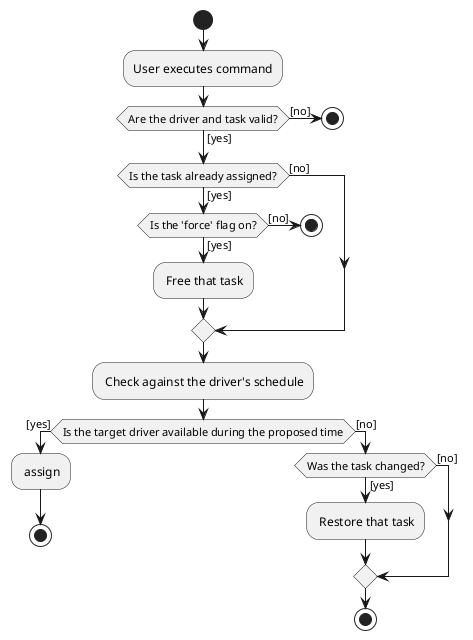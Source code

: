 @startuml
start
:User executes command;

'Since the beta syntax does not support placing the condition outside the
'diamond we place it as the true branch instead.


if (Are the driver and task valid?) then ([yes])
else ([no])
 stop
endif

if (Is the task already assigned?) then ([no])

else ([yes])
    if (Is the 'force' flag on?) then ([yes])
    : Free that task;
    else ([no])
        stop
    endif
endif

: Check against the driver's schedule;
if (Is the target driver available during the proposed time) then ([yes])
    : assign;
    stop
else ([no])
    if (Was the task changed?) then ([yes])
        : Restore that task;
    else ([no])
endif
stop


@enduml
